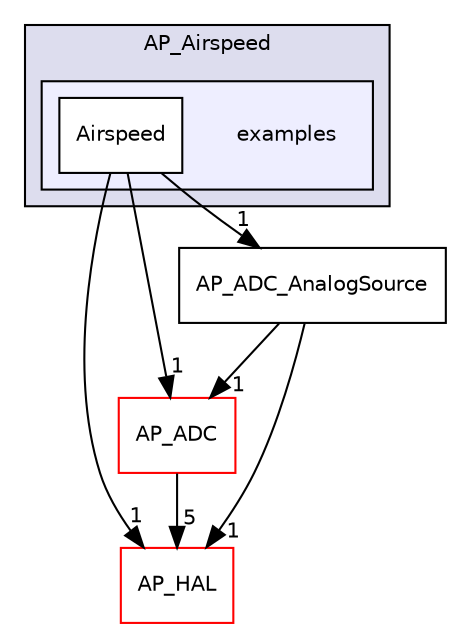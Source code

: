 digraph "libraries/AP_Airspeed/examples" {
  compound=true
  node [ fontsize="10", fontname="Helvetica"];
  edge [ labelfontsize="10", labelfontname="Helvetica"];
  subgraph clusterdir_f0f1373a5071732c20e016b31c47ef93 {
    graph [ bgcolor="#ddddee", pencolor="black", label="AP_Airspeed" fontname="Helvetica", fontsize="10", URL="dir_f0f1373a5071732c20e016b31c47ef93.html"]
  subgraph clusterdir_42e4b097135d2d21026fdabe085c0288 {
    graph [ bgcolor="#eeeeff", pencolor="black", label="" URL="dir_42e4b097135d2d21026fdabe085c0288.html"];
    dir_42e4b097135d2d21026fdabe085c0288 [shape=plaintext label="examples"];
    dir_6f85462fe0b7d25b961401d429f092a2 [shape=box label="Airspeed" color="black" fillcolor="white" style="filled" URL="dir_6f85462fe0b7d25b961401d429f092a2.html"];
  }
  }
  dir_1cbc10423b2512b31103883361e0123b [shape=box label="AP_HAL" fillcolor="white" style="filled" color="red" URL="dir_1cbc10423b2512b31103883361e0123b.html"];
  dir_996e8670f125f81a54035ee10c7e09eb [shape=box label="AP_ADC" fillcolor="white" style="filled" color="red" URL="dir_996e8670f125f81a54035ee10c7e09eb.html"];
  dir_2890775853a43f967b43a1add8667c26 [shape=box label="AP_ADC_AnalogSource" URL="dir_2890775853a43f967b43a1add8667c26.html"];
  dir_6f85462fe0b7d25b961401d429f092a2->dir_1cbc10423b2512b31103883361e0123b [headlabel="1", labeldistance=1.5 headhref="dir_000019_000046.html"];
  dir_6f85462fe0b7d25b961401d429f092a2->dir_996e8670f125f81a54035ee10c7e09eb [headlabel="1", labeldistance=1.5 headhref="dir_000019_000010.html"];
  dir_6f85462fe0b7d25b961401d429f092a2->dir_2890775853a43f967b43a1add8667c26 [headlabel="1", labeldistance=1.5 headhref="dir_000019_000013.html"];
  dir_996e8670f125f81a54035ee10c7e09eb->dir_1cbc10423b2512b31103883361e0123b [headlabel="5", labeldistance=1.5 headhref="dir_000010_000046.html"];
  dir_2890775853a43f967b43a1add8667c26->dir_1cbc10423b2512b31103883361e0123b [headlabel="1", labeldistance=1.5 headhref="dir_000013_000046.html"];
  dir_2890775853a43f967b43a1add8667c26->dir_996e8670f125f81a54035ee10c7e09eb [headlabel="1", labeldistance=1.5 headhref="dir_000013_000010.html"];
}
